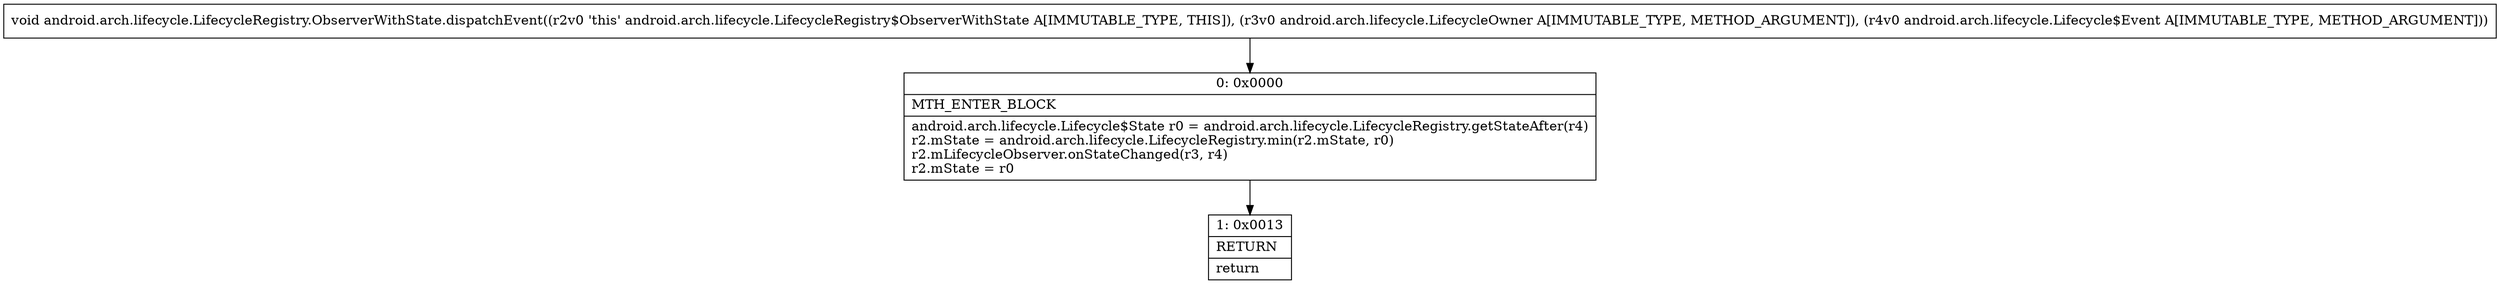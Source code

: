 digraph "CFG forandroid.arch.lifecycle.LifecycleRegistry.ObserverWithState.dispatchEvent(Landroid\/arch\/lifecycle\/LifecycleOwner;Landroid\/arch\/lifecycle\/Lifecycle$Event;)V" {
Node_0 [shape=record,label="{0\:\ 0x0000|MTH_ENTER_BLOCK\l|android.arch.lifecycle.Lifecycle$State r0 = android.arch.lifecycle.LifecycleRegistry.getStateAfter(r4)\lr2.mState = android.arch.lifecycle.LifecycleRegistry.min(r2.mState, r0)\lr2.mLifecycleObserver.onStateChanged(r3, r4)\lr2.mState = r0\l}"];
Node_1 [shape=record,label="{1\:\ 0x0013|RETURN\l|return\l}"];
MethodNode[shape=record,label="{void android.arch.lifecycle.LifecycleRegistry.ObserverWithState.dispatchEvent((r2v0 'this' android.arch.lifecycle.LifecycleRegistry$ObserverWithState A[IMMUTABLE_TYPE, THIS]), (r3v0 android.arch.lifecycle.LifecycleOwner A[IMMUTABLE_TYPE, METHOD_ARGUMENT]), (r4v0 android.arch.lifecycle.Lifecycle$Event A[IMMUTABLE_TYPE, METHOD_ARGUMENT])) }"];
MethodNode -> Node_0;
Node_0 -> Node_1;
}

